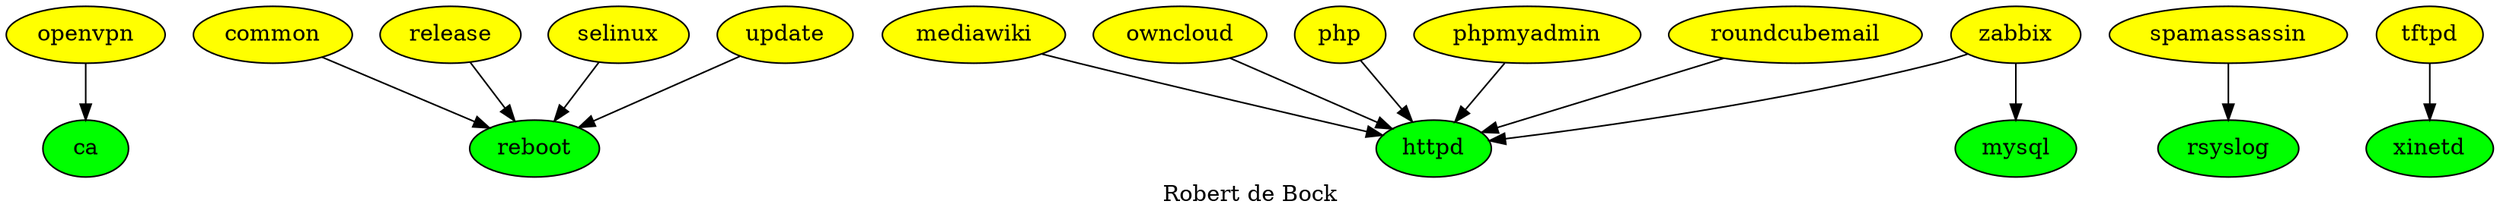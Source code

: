 digraph hierarchy {
  label = "Robert de Bock" ;
  {
    ca [fillcolor=green style=filled]
    common [fillcolor=yellow style=filled]
    httpd [fillcolor=green style=filled]
    mediawiki [fillcolor=yellow style=filled]
    mysql [fillcolor=green style=filled]
    openvpn [fillcolor=yellow style=filled]
    owncloud [fillcolor=yellow style=filled]
    php [fillcolor=yellow style=filled]
    phpmyadmin [fillcolor=yellow style=filled]
    reboot [fillcolor=green style=filled]
    release [fillcolor=yellow style=filled]
    roundcubemail [fillcolor=yellow style=filled]
    rsyslog [fillcolor=green style=filled]
    selinux [fillcolor=yellow style=filled]
    spamassassin [fillcolor=yellow style=filled]
    tftpd [fillcolor=yellow style=filled]
    update [fillcolor=yellow style=filled]
    xinetd [fillcolor=green style=filled]
    zabbix [fillcolor=yellow style=filled]
  }
  {openvpn} -> ca
  {common release selinux update} -> reboot
  {mediawiki owncloud php phpmyadmin roundcubemail zabbix}-> httpd
  spamassassin -> rsyslog
  tftpd -> xinetd
  zabbix -> mysql
}
